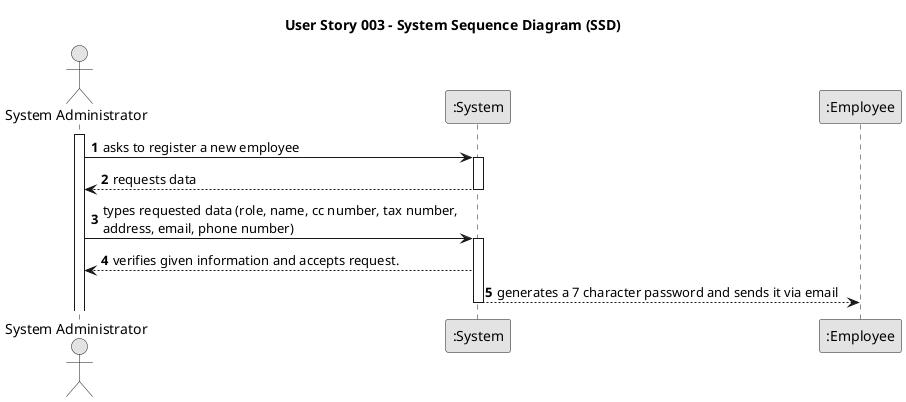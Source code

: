 @startuml
skinparam monochrome true
skinparam packageStyle rectangle
skinparam shadowing false

title User Story 003 - System Sequence Diagram (SSD)

autonumber

actor "System Administrator" as Admin
participant ":System" as System
participant ":Employee" as Employee

activate Admin

    Admin -> System : asks to register a new employee
    activate System

        System --> Admin : requests data
    deactivate System

    Admin -> System : types requested data (role, name, cc number, tax number, \naddress, email, phone number)
    activate System

        System --> Admin : verifies given information and accepts request.

        System --> Employee : generates a 7 character password and sends it via email
    deactivate System

@enduml